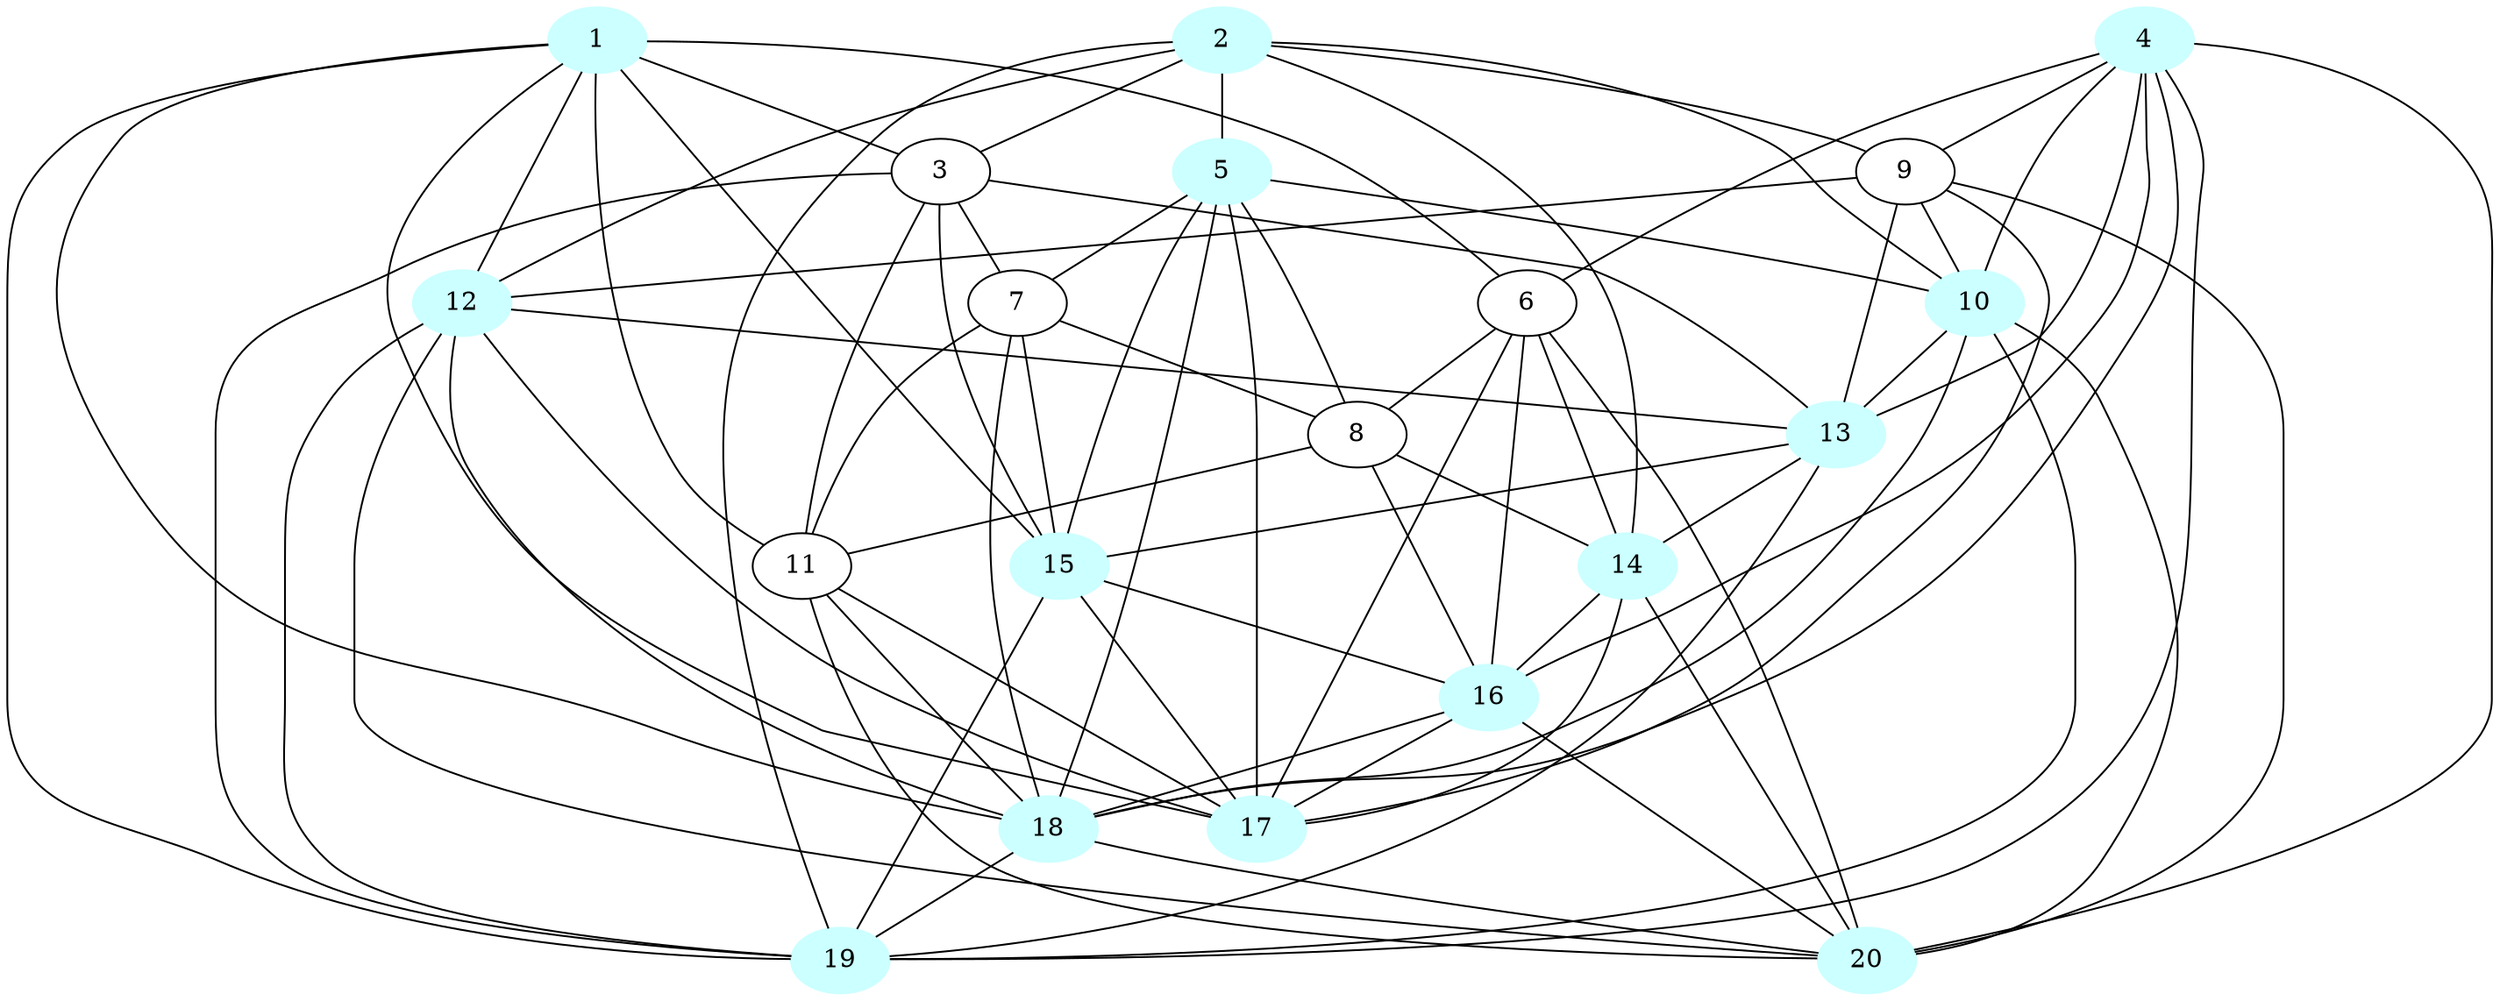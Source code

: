 graph G {
    1 [style=filled, color="#CCFFFF"];
    2 [style=filled, color="#CCFFFF"];
    4 [style=filled, color="#CCFFFF"];
    5 [style=filled, color="#CCFFFF"];
    10 [style=filled, color="#CCFFFF"];
    12 [style=filled, color="#CCFFFF"];
    13 [style=filled, color="#CCFFFF"];
    14 [style=filled, color="#CCFFFF"];
    15 [style=filled, color="#CCFFFF"];
    16 [style=filled, color="#CCFFFF"];
    17 [style=filled, color="#CCFFFF"];
    18 [style=filled, color="#CCFFFF"];
    19 [style=filled, color="#CCFFFF"];
    20 [style=filled, color="#CCFFFF"];
    1 -- 3 [len= 2]
    1 -- 6 [len= 2]
    1 -- 11 [len= 2]
    1 -- 12 [len= 2]
    1 -- 15 [len= 2]
    1 -- 17 [len= 2]
    1 -- 18 [len= 2]
    1 -- 19 [len= 2]
    2 -- 3 [len= 2]
    2 -- 5 [len= 2]
    2 -- 9 [len= 2]
    2 -- 10 [len= 2]
    2 -- 12 [len= 2]
    2 -- 14 [len= 2]
    2 -- 19 [len= 2]
    3 -- 7 [len= 2]
    3 -- 11 [len= 2]
    3 -- 13 [len= 2]
    3 -- 15 [len= 2]
    3 -- 19 [len= 2]
    4 -- 6 [len= 2]
    4 -- 9 [len= 2]
    4 -- 10 [len= 2]
    4 -- 13 [len= 2]
    4 -- 16 [len= 2]
    4 -- 18 [len= 2]
    4 -- 19 [len= 2]
    4 -- 20 [len= 2]
    5 -- 7 [len= 2]
    5 -- 8 [len= 2]
    5 -- 10 [len= 2]
    5 -- 15 [len= 2]
    5 -- 17 [len= 2]
    5 -- 18 [len= 2]
    6 -- 8 [len= 2]
    6 -- 14 [len= 2]
    6 -- 16 [len= 2]
    6 -- 17 [len= 2]
    6 -- 20 [len= 2]
    7 -- 8 [len= 2]
    7 -- 11 [len= 2]
    7 -- 15 [len= 2]
    7 -- 18 [len= 2]
    8 -- 11 [len= 2]
    8 -- 14 [len= 2]
    8 -- 16 [len= 2]
    9 -- 10 [len= 2]
    9 -- 12 [len= 2]
    9 -- 13 [len= 2]
    9 -- 17 [len= 2]
    9 -- 20 [len= 2]
    10 -- 13 [len= 2]
    10 -- 18 [len= 2]
    10 -- 19 [len= 2]
    10 -- 20 [len= 2]
    11 -- 17 [len= 2]
    11 -- 18 [len= 2]
    11 -- 20 [len= 2]
    12 -- 13 [len= 2]
    12 -- 17 [len= 2]
    12 -- 18 [len= 2]
    12 -- 19 [len= 2]
    12 -- 20 [len= 2]
    13 -- 14 [len= 2]
    13 -- 15 [len= 2]
    13 -- 19 [len= 2]
    14 -- 16 [len= 2]
    14 -- 17 [len= 2]
    14 -- 20 [len= 2]
    15 -- 16 [len= 2]
    15 -- 17 [len= 2]
    15 -- 19 [len= 2]
    16 -- 17 [len= 2]
    16 -- 18 [len= 2]
    16 -- 20 [len= 2]
    18 -- 19 [len= 2]
    18 -- 20 [len= 2]
}
